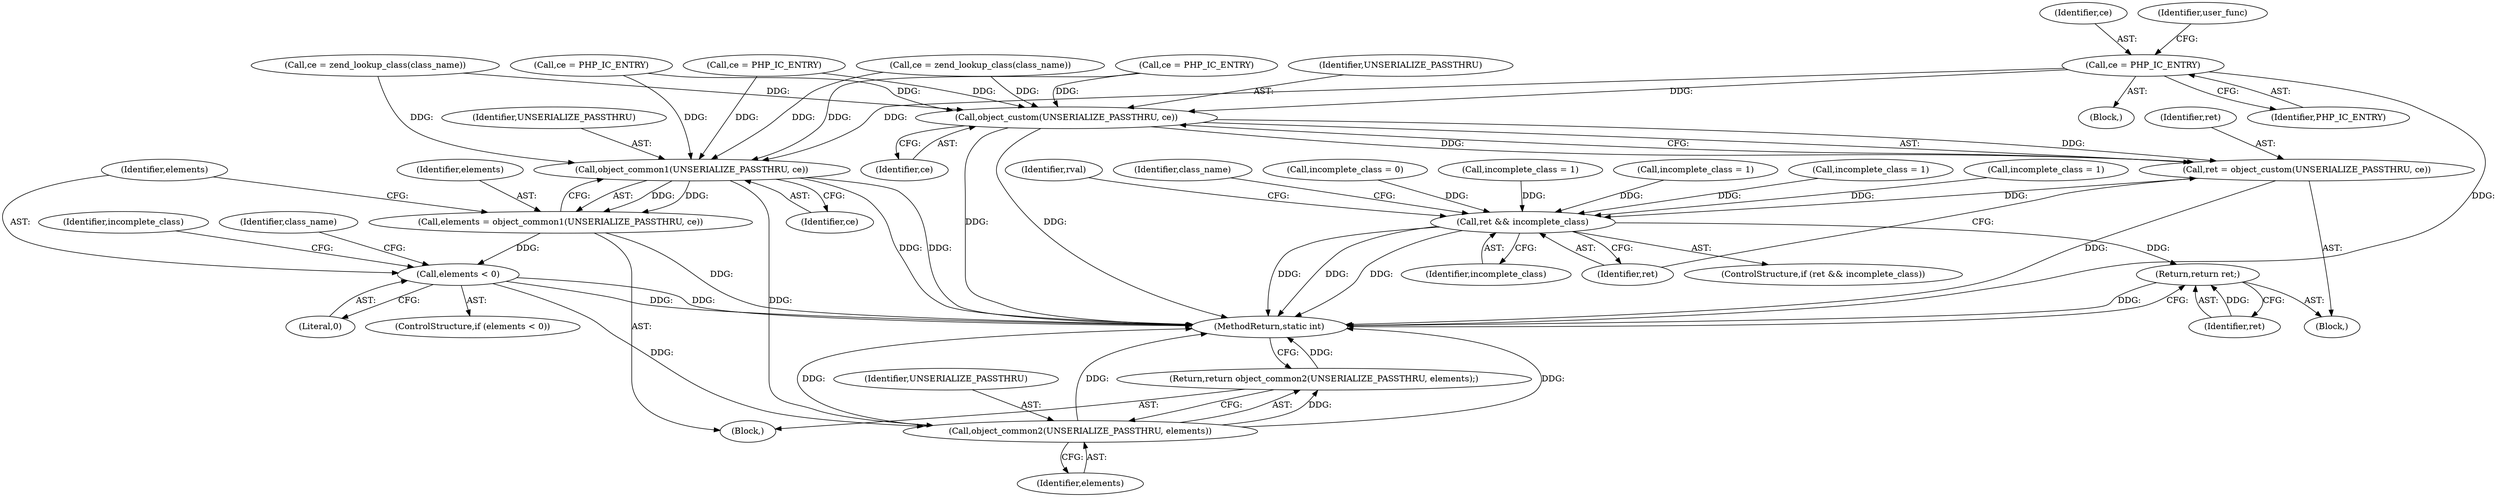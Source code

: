 digraph "0_php-src_1a23ebc1fff59bf480ca92963b36eba5c1b904c4@pointer" {
"1000706" [label="(Call,ce = PHP_IC_ENTRY)"];
"1000786" [label="(Call,object_custom(UNSERIALIZE_PASSTHRU, ce))"];
"1000784" [label="(Call,ret = object_custom(UNSERIALIZE_PASSTHRU, ce))"];
"1000790" [label="(Call,ret && incomplete_class)"];
"1000801" [label="(Return,return ret;)"];
"1000805" [label="(Call,object_common1(UNSERIALIZE_PASSTHRU, ce))"];
"1000803" [label="(Call,elements = object_common1(UNSERIALIZE_PASSTHRU, ce))"];
"1000809" [label="(Call,elements < 0)"];
"1000828" [label="(Call,object_common2(UNSERIALIZE_PASSTHRU, elements))"];
"1000827" [label="(Return,return object_common2(UNSERIALIZE_PASSTHRU, elements);)"];
"1000789" [label="(ControlStructure,if (ret && incomplete_class))"];
"1002471" [label="(MethodReturn,static int)"];
"1000703" [label="(Call,incomplete_class = 1)"];
"1000784" [label="(Call,ret = object_custom(UNSERIALIZE_PASSTHRU, ce))"];
"1000806" [label="(Identifier,UNSERIALIZE_PASSTHRU)"];
"1000706" [label="(Call,ce = PHP_IC_ENTRY)"];
"1000786" [label="(Call,object_custom(UNSERIALIZE_PASSTHRU, ce))"];
"1000805" [label="(Call,object_common1(UNSERIALIZE_PASSTHRU, ce))"];
"1000588" [label="(Call,incomplete_class = 1)"];
"1000598" [label="(Call,ce = zend_lookup_class(class_name))"];
"1000804" [label="(Identifier,elements)"];
"1000787" [label="(Identifier,UNSERIALIZE_PASSTHRU)"];
"1000641" [label="(Call,incomplete_class = 1)"];
"1000830" [label="(Identifier,elements)"];
"1000803" [label="(Call,elements = object_common1(UNSERIALIZE_PASSTHRU, ce))"];
"1000802" [label="(Identifier,ret)"];
"1000745" [label="(Call,ce = zend_lookup_class(class_name))"];
"1000708" [label="(Identifier,PHP_IC_ENTRY)"];
"1000828" [label="(Call,object_common2(UNSERIALIZE_PASSTHRU, elements))"];
"1000801" [label="(Return,return ret;)"];
"1000757" [label="(Call,incomplete_class = 1)"];
"1000814" [label="(Identifier,class_name)"];
"1000760" [label="(Call,ce = PHP_IC_ENTRY)"];
"1000795" [label="(Identifier,rval)"];
"1000782" [label="(Block,)"];
"1000818" [label="(Identifier,incomplete_class)"];
"1000454" [label="(Block,)"];
"1000677" [label="(Block,)"];
"1000707" [label="(Identifier,ce)"];
"1000711" [label="(Identifier,user_func)"];
"1000809" [label="(Call,elements < 0)"];
"1000788" [label="(Identifier,ce)"];
"1000810" [label="(Identifier,elements)"];
"1000800" [label="(Identifier,class_name)"];
"1000792" [label="(Identifier,incomplete_class)"];
"1000464" [label="(Call,incomplete_class = 0)"];
"1000807" [label="(Identifier,ce)"];
"1000790" [label="(Call,ret && incomplete_class)"];
"1000829" [label="(Identifier,UNSERIALIZE_PASSTHRU)"];
"1000827" [label="(Return,return object_common2(UNSERIALIZE_PASSTHRU, elements);)"];
"1000644" [label="(Call,ce = PHP_IC_ENTRY)"];
"1000591" [label="(Call,ce = PHP_IC_ENTRY)"];
"1000791" [label="(Identifier,ret)"];
"1000811" [label="(Literal,0)"];
"1000808" [label="(ControlStructure,if (elements < 0))"];
"1000785" [label="(Identifier,ret)"];
"1000706" -> "1000677"  [label="AST: "];
"1000706" -> "1000708"  [label="CFG: "];
"1000707" -> "1000706"  [label="AST: "];
"1000708" -> "1000706"  [label="AST: "];
"1000711" -> "1000706"  [label="CFG: "];
"1000706" -> "1002471"  [label="DDG: "];
"1000706" -> "1000786"  [label="DDG: "];
"1000706" -> "1000805"  [label="DDG: "];
"1000786" -> "1000784"  [label="AST: "];
"1000786" -> "1000788"  [label="CFG: "];
"1000787" -> "1000786"  [label="AST: "];
"1000788" -> "1000786"  [label="AST: "];
"1000784" -> "1000786"  [label="CFG: "];
"1000786" -> "1002471"  [label="DDG: "];
"1000786" -> "1002471"  [label="DDG: "];
"1000786" -> "1000784"  [label="DDG: "];
"1000786" -> "1000784"  [label="DDG: "];
"1000598" -> "1000786"  [label="DDG: "];
"1000591" -> "1000786"  [label="DDG: "];
"1000745" -> "1000786"  [label="DDG: "];
"1000760" -> "1000786"  [label="DDG: "];
"1000644" -> "1000786"  [label="DDG: "];
"1000784" -> "1000782"  [label="AST: "];
"1000785" -> "1000784"  [label="AST: "];
"1000791" -> "1000784"  [label="CFG: "];
"1000784" -> "1002471"  [label="DDG: "];
"1000784" -> "1000790"  [label="DDG: "];
"1000790" -> "1000789"  [label="AST: "];
"1000790" -> "1000791"  [label="CFG: "];
"1000790" -> "1000792"  [label="CFG: "];
"1000791" -> "1000790"  [label="AST: "];
"1000792" -> "1000790"  [label="AST: "];
"1000795" -> "1000790"  [label="CFG: "];
"1000800" -> "1000790"  [label="CFG: "];
"1000790" -> "1002471"  [label="DDG: "];
"1000790" -> "1002471"  [label="DDG: "];
"1000790" -> "1002471"  [label="DDG: "];
"1000588" -> "1000790"  [label="DDG: "];
"1000757" -> "1000790"  [label="DDG: "];
"1000464" -> "1000790"  [label="DDG: "];
"1000703" -> "1000790"  [label="DDG: "];
"1000641" -> "1000790"  [label="DDG: "];
"1000790" -> "1000801"  [label="DDG: "];
"1000801" -> "1000782"  [label="AST: "];
"1000801" -> "1000802"  [label="CFG: "];
"1000802" -> "1000801"  [label="AST: "];
"1002471" -> "1000801"  [label="CFG: "];
"1000801" -> "1002471"  [label="DDG: "];
"1000802" -> "1000801"  [label="DDG: "];
"1000805" -> "1000803"  [label="AST: "];
"1000805" -> "1000807"  [label="CFG: "];
"1000806" -> "1000805"  [label="AST: "];
"1000807" -> "1000805"  [label="AST: "];
"1000803" -> "1000805"  [label="CFG: "];
"1000805" -> "1002471"  [label="DDG: "];
"1000805" -> "1002471"  [label="DDG: "];
"1000805" -> "1000803"  [label="DDG: "];
"1000805" -> "1000803"  [label="DDG: "];
"1000598" -> "1000805"  [label="DDG: "];
"1000591" -> "1000805"  [label="DDG: "];
"1000745" -> "1000805"  [label="DDG: "];
"1000760" -> "1000805"  [label="DDG: "];
"1000644" -> "1000805"  [label="DDG: "];
"1000805" -> "1000828"  [label="DDG: "];
"1000803" -> "1000454"  [label="AST: "];
"1000804" -> "1000803"  [label="AST: "];
"1000810" -> "1000803"  [label="CFG: "];
"1000803" -> "1002471"  [label="DDG: "];
"1000803" -> "1000809"  [label="DDG: "];
"1000809" -> "1000808"  [label="AST: "];
"1000809" -> "1000811"  [label="CFG: "];
"1000810" -> "1000809"  [label="AST: "];
"1000811" -> "1000809"  [label="AST: "];
"1000814" -> "1000809"  [label="CFG: "];
"1000818" -> "1000809"  [label="CFG: "];
"1000809" -> "1002471"  [label="DDG: "];
"1000809" -> "1002471"  [label="DDG: "];
"1000809" -> "1000828"  [label="DDG: "];
"1000828" -> "1000827"  [label="AST: "];
"1000828" -> "1000830"  [label="CFG: "];
"1000829" -> "1000828"  [label="AST: "];
"1000830" -> "1000828"  [label="AST: "];
"1000827" -> "1000828"  [label="CFG: "];
"1000828" -> "1002471"  [label="DDG: "];
"1000828" -> "1002471"  [label="DDG: "];
"1000828" -> "1002471"  [label="DDG: "];
"1000828" -> "1000827"  [label="DDG: "];
"1000827" -> "1000454"  [label="AST: "];
"1002471" -> "1000827"  [label="CFG: "];
"1000827" -> "1002471"  [label="DDG: "];
}
